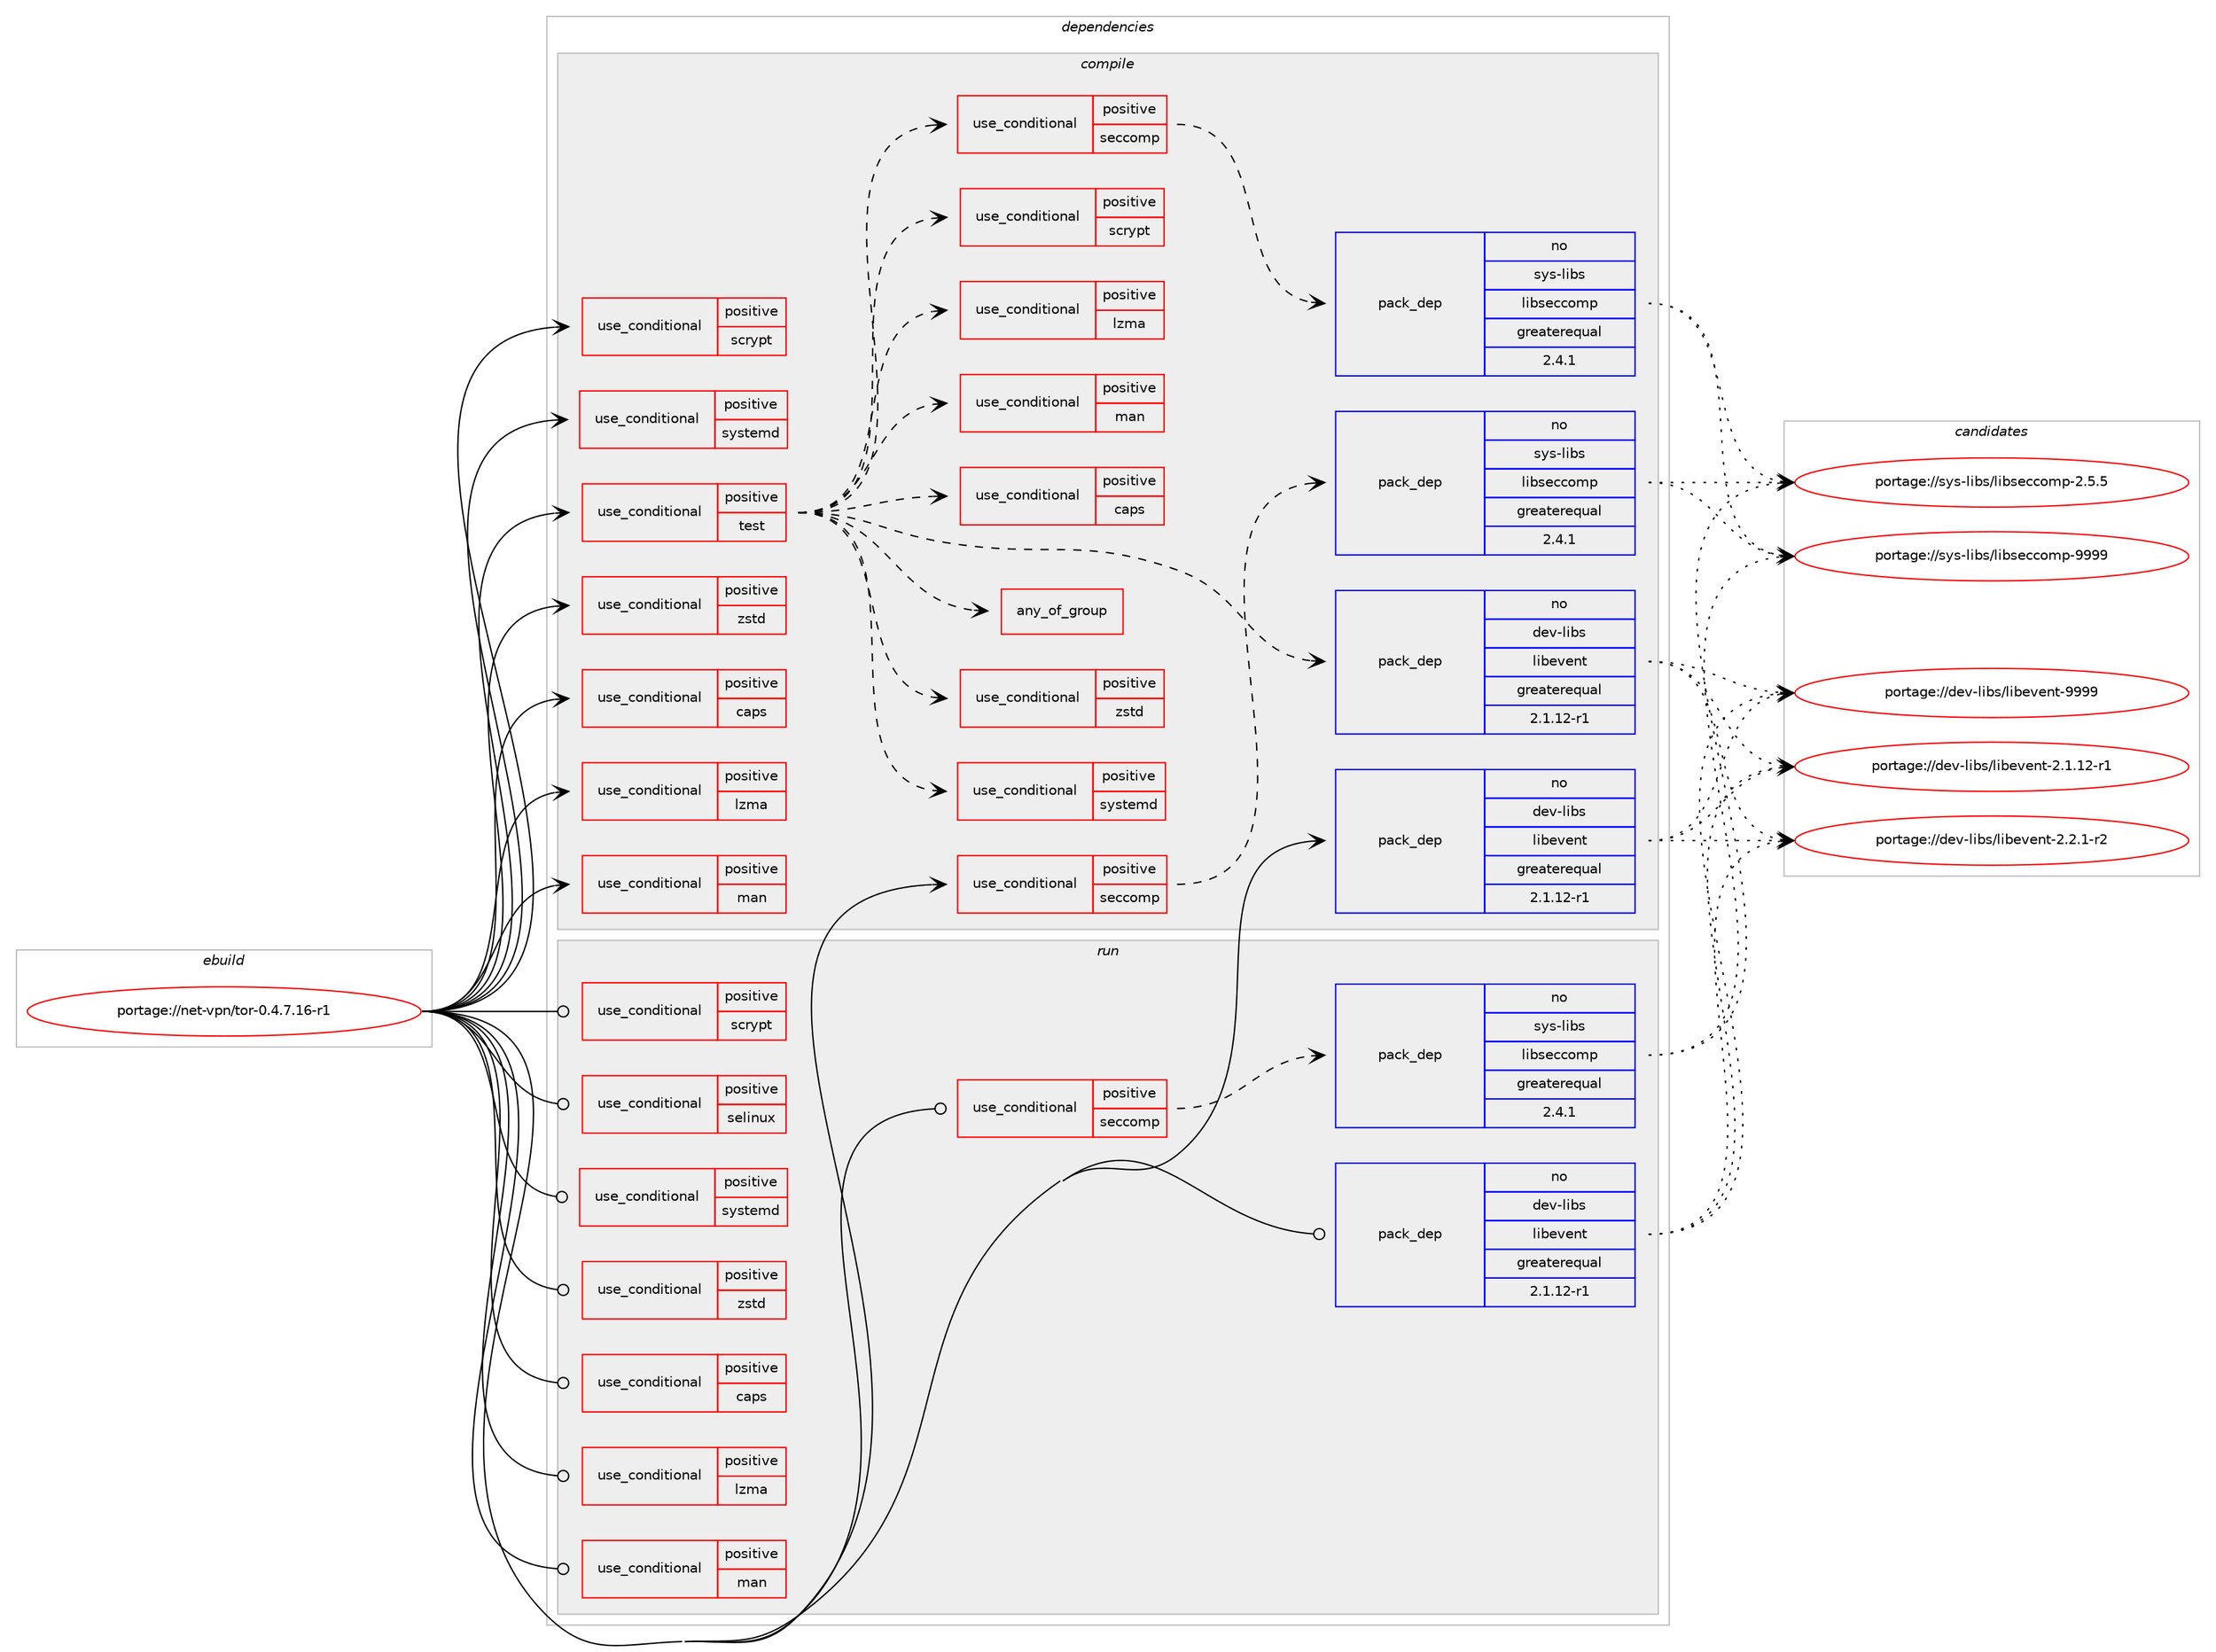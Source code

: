 digraph prolog {

# *************
# Graph options
# *************

newrank=true;
concentrate=true;
compound=true;
graph [rankdir=LR,fontname=Helvetica,fontsize=10,ranksep=1.5];#, ranksep=2.5, nodesep=0.2];
edge  [arrowhead=vee];
node  [fontname=Helvetica,fontsize=10];

# **********
# The ebuild
# **********

subgraph cluster_leftcol {
color=gray;
rank=same;
label=<<i>ebuild</i>>;
id [label="portage://net-vpn/tor-0.4.7.16-r1", color=red, width=4, href="../net-vpn/tor-0.4.7.16-r1.svg"];
}

# ****************
# The dependencies
# ****************

subgraph cluster_midcol {
color=gray;
label=<<i>dependencies</i>>;
subgraph cluster_compile {
fillcolor="#eeeeee";
style=filled;
label=<<i>compile</i>>;
subgraph cond6384 {
dependency8967 [label=<<TABLE BORDER="0" CELLBORDER="1" CELLSPACING="0" CELLPADDING="4"><TR><TD ROWSPAN="3" CELLPADDING="10">use_conditional</TD></TR><TR><TD>positive</TD></TR><TR><TD>caps</TD></TR></TABLE>>, shape=none, color=red];
# *** BEGIN UNKNOWN DEPENDENCY TYPE (TODO) ***
# dependency8967 -> package_dependency(portage://net-vpn/tor-0.4.7.16-r1,install,no,sys-libs,libcap,none,[,,],[],[])
# *** END UNKNOWN DEPENDENCY TYPE (TODO) ***

}
id:e -> dependency8967:w [weight=20,style="solid",arrowhead="vee"];
subgraph cond6385 {
dependency8968 [label=<<TABLE BORDER="0" CELLBORDER="1" CELLSPACING="0" CELLPADDING="4"><TR><TD ROWSPAN="3" CELLPADDING="10">use_conditional</TD></TR><TR><TD>positive</TD></TR><TR><TD>lzma</TD></TR></TABLE>>, shape=none, color=red];
# *** BEGIN UNKNOWN DEPENDENCY TYPE (TODO) ***
# dependency8968 -> package_dependency(portage://net-vpn/tor-0.4.7.16-r1,install,no,app-arch,xz-utils,none,[,,],[],[])
# *** END UNKNOWN DEPENDENCY TYPE (TODO) ***

}
id:e -> dependency8968:w [weight=20,style="solid",arrowhead="vee"];
subgraph cond6386 {
dependency8969 [label=<<TABLE BORDER="0" CELLBORDER="1" CELLSPACING="0" CELLPADDING="4"><TR><TD ROWSPAN="3" CELLPADDING="10">use_conditional</TD></TR><TR><TD>positive</TD></TR><TR><TD>man</TD></TR></TABLE>>, shape=none, color=red];
# *** BEGIN UNKNOWN DEPENDENCY TYPE (TODO) ***
# dependency8969 -> package_dependency(portage://net-vpn/tor-0.4.7.16-r1,install,no,app-text,asciidoc,none,[,,],[],[])
# *** END UNKNOWN DEPENDENCY TYPE (TODO) ***

}
id:e -> dependency8969:w [weight=20,style="solid",arrowhead="vee"];
subgraph cond6387 {
dependency8970 [label=<<TABLE BORDER="0" CELLBORDER="1" CELLSPACING="0" CELLPADDING="4"><TR><TD ROWSPAN="3" CELLPADDING="10">use_conditional</TD></TR><TR><TD>positive</TD></TR><TR><TD>scrypt</TD></TR></TABLE>>, shape=none, color=red];
# *** BEGIN UNKNOWN DEPENDENCY TYPE (TODO) ***
# dependency8970 -> package_dependency(portage://net-vpn/tor-0.4.7.16-r1,install,no,app-crypt,libscrypt,none,[,,],[],[])
# *** END UNKNOWN DEPENDENCY TYPE (TODO) ***

}
id:e -> dependency8970:w [weight=20,style="solid",arrowhead="vee"];
subgraph cond6388 {
dependency8971 [label=<<TABLE BORDER="0" CELLBORDER="1" CELLSPACING="0" CELLPADDING="4"><TR><TD ROWSPAN="3" CELLPADDING="10">use_conditional</TD></TR><TR><TD>positive</TD></TR><TR><TD>seccomp</TD></TR></TABLE>>, shape=none, color=red];
subgraph pack2501 {
dependency8972 [label=<<TABLE BORDER="0" CELLBORDER="1" CELLSPACING="0" CELLPADDING="4" WIDTH="220"><TR><TD ROWSPAN="6" CELLPADDING="30">pack_dep</TD></TR><TR><TD WIDTH="110">no</TD></TR><TR><TD>sys-libs</TD></TR><TR><TD>libseccomp</TD></TR><TR><TD>greaterequal</TD></TR><TR><TD>2.4.1</TD></TR></TABLE>>, shape=none, color=blue];
}
dependency8971:e -> dependency8972:w [weight=20,style="dashed",arrowhead="vee"];
}
id:e -> dependency8971:w [weight=20,style="solid",arrowhead="vee"];
subgraph cond6389 {
dependency8973 [label=<<TABLE BORDER="0" CELLBORDER="1" CELLSPACING="0" CELLPADDING="4"><TR><TD ROWSPAN="3" CELLPADDING="10">use_conditional</TD></TR><TR><TD>positive</TD></TR><TR><TD>systemd</TD></TR></TABLE>>, shape=none, color=red];
# *** BEGIN UNKNOWN DEPENDENCY TYPE (TODO) ***
# dependency8973 -> package_dependency(portage://net-vpn/tor-0.4.7.16-r1,install,no,sys-apps,systemd,none,[,,],any_same_slot,[])
# *** END UNKNOWN DEPENDENCY TYPE (TODO) ***

}
id:e -> dependency8973:w [weight=20,style="solid",arrowhead="vee"];
subgraph cond6390 {
dependency8974 [label=<<TABLE BORDER="0" CELLBORDER="1" CELLSPACING="0" CELLPADDING="4"><TR><TD ROWSPAN="3" CELLPADDING="10">use_conditional</TD></TR><TR><TD>positive</TD></TR><TR><TD>test</TD></TR></TABLE>>, shape=none, color=red];
subgraph pack2502 {
dependency8975 [label=<<TABLE BORDER="0" CELLBORDER="1" CELLSPACING="0" CELLPADDING="4" WIDTH="220"><TR><TD ROWSPAN="6" CELLPADDING="30">pack_dep</TD></TR><TR><TD WIDTH="110">no</TD></TR><TR><TD>dev-libs</TD></TR><TR><TD>libevent</TD></TR><TR><TD>greaterequal</TD></TR><TR><TD>2.1.12-r1</TD></TR></TABLE>>, shape=none, color=blue];
}
dependency8974:e -> dependency8975:w [weight=20,style="dashed",arrowhead="vee"];
# *** BEGIN UNKNOWN DEPENDENCY TYPE (TODO) ***
# dependency8974 -> package_dependency(portage://net-vpn/tor-0.4.7.16-r1,install,no,dev-libs,openssl,none,[,,],any_same_slot,[use(disable(bindist),negative)])
# *** END UNKNOWN DEPENDENCY TYPE (TODO) ***

# *** BEGIN UNKNOWN DEPENDENCY TYPE (TODO) ***
# dependency8974 -> package_dependency(portage://net-vpn/tor-0.4.7.16-r1,install,no,sys-libs,zlib,none,[,,],[],[])
# *** END UNKNOWN DEPENDENCY TYPE (TODO) ***

subgraph cond6391 {
dependency8976 [label=<<TABLE BORDER="0" CELLBORDER="1" CELLSPACING="0" CELLPADDING="4"><TR><TD ROWSPAN="3" CELLPADDING="10">use_conditional</TD></TR><TR><TD>positive</TD></TR><TR><TD>caps</TD></TR></TABLE>>, shape=none, color=red];
# *** BEGIN UNKNOWN DEPENDENCY TYPE (TODO) ***
# dependency8976 -> package_dependency(portage://net-vpn/tor-0.4.7.16-r1,install,no,sys-libs,libcap,none,[,,],[],[])
# *** END UNKNOWN DEPENDENCY TYPE (TODO) ***

}
dependency8974:e -> dependency8976:w [weight=20,style="dashed",arrowhead="vee"];
subgraph cond6392 {
dependency8977 [label=<<TABLE BORDER="0" CELLBORDER="1" CELLSPACING="0" CELLPADDING="4"><TR><TD ROWSPAN="3" CELLPADDING="10">use_conditional</TD></TR><TR><TD>positive</TD></TR><TR><TD>man</TD></TR></TABLE>>, shape=none, color=red];
# *** BEGIN UNKNOWN DEPENDENCY TYPE (TODO) ***
# dependency8977 -> package_dependency(portage://net-vpn/tor-0.4.7.16-r1,install,no,app-text,asciidoc,none,[,,],[],[])
# *** END UNKNOWN DEPENDENCY TYPE (TODO) ***

}
dependency8974:e -> dependency8977:w [weight=20,style="dashed",arrowhead="vee"];
subgraph cond6393 {
dependency8978 [label=<<TABLE BORDER="0" CELLBORDER="1" CELLSPACING="0" CELLPADDING="4"><TR><TD ROWSPAN="3" CELLPADDING="10">use_conditional</TD></TR><TR><TD>positive</TD></TR><TR><TD>lzma</TD></TR></TABLE>>, shape=none, color=red];
# *** BEGIN UNKNOWN DEPENDENCY TYPE (TODO) ***
# dependency8978 -> package_dependency(portage://net-vpn/tor-0.4.7.16-r1,install,no,app-arch,xz-utils,none,[,,],[],[])
# *** END UNKNOWN DEPENDENCY TYPE (TODO) ***

}
dependency8974:e -> dependency8978:w [weight=20,style="dashed",arrowhead="vee"];
subgraph cond6394 {
dependency8979 [label=<<TABLE BORDER="0" CELLBORDER="1" CELLSPACING="0" CELLPADDING="4"><TR><TD ROWSPAN="3" CELLPADDING="10">use_conditional</TD></TR><TR><TD>positive</TD></TR><TR><TD>scrypt</TD></TR></TABLE>>, shape=none, color=red];
# *** BEGIN UNKNOWN DEPENDENCY TYPE (TODO) ***
# dependency8979 -> package_dependency(portage://net-vpn/tor-0.4.7.16-r1,install,no,app-crypt,libscrypt,none,[,,],[],[])
# *** END UNKNOWN DEPENDENCY TYPE (TODO) ***

}
dependency8974:e -> dependency8979:w [weight=20,style="dashed",arrowhead="vee"];
subgraph cond6395 {
dependency8980 [label=<<TABLE BORDER="0" CELLBORDER="1" CELLSPACING="0" CELLPADDING="4"><TR><TD ROWSPAN="3" CELLPADDING="10">use_conditional</TD></TR><TR><TD>positive</TD></TR><TR><TD>seccomp</TD></TR></TABLE>>, shape=none, color=red];
subgraph pack2503 {
dependency8981 [label=<<TABLE BORDER="0" CELLBORDER="1" CELLSPACING="0" CELLPADDING="4" WIDTH="220"><TR><TD ROWSPAN="6" CELLPADDING="30">pack_dep</TD></TR><TR><TD WIDTH="110">no</TD></TR><TR><TD>sys-libs</TD></TR><TR><TD>libseccomp</TD></TR><TR><TD>greaterequal</TD></TR><TR><TD>2.4.1</TD></TR></TABLE>>, shape=none, color=blue];
}
dependency8980:e -> dependency8981:w [weight=20,style="dashed",arrowhead="vee"];
}
dependency8974:e -> dependency8980:w [weight=20,style="dashed",arrowhead="vee"];
subgraph cond6396 {
dependency8982 [label=<<TABLE BORDER="0" CELLBORDER="1" CELLSPACING="0" CELLPADDING="4"><TR><TD ROWSPAN="3" CELLPADDING="10">use_conditional</TD></TR><TR><TD>positive</TD></TR><TR><TD>systemd</TD></TR></TABLE>>, shape=none, color=red];
# *** BEGIN UNKNOWN DEPENDENCY TYPE (TODO) ***
# dependency8982 -> package_dependency(portage://net-vpn/tor-0.4.7.16-r1,install,no,sys-apps,systemd,none,[,,],any_same_slot,[])
# *** END UNKNOWN DEPENDENCY TYPE (TODO) ***

}
dependency8974:e -> dependency8982:w [weight=20,style="dashed",arrowhead="vee"];
subgraph cond6397 {
dependency8983 [label=<<TABLE BORDER="0" CELLBORDER="1" CELLSPACING="0" CELLPADDING="4"><TR><TD ROWSPAN="3" CELLPADDING="10">use_conditional</TD></TR><TR><TD>positive</TD></TR><TR><TD>zstd</TD></TR></TABLE>>, shape=none, color=red];
# *** BEGIN UNKNOWN DEPENDENCY TYPE (TODO) ***
# dependency8983 -> package_dependency(portage://net-vpn/tor-0.4.7.16-r1,install,no,app-arch,zstd,none,[,,],any_same_slot,[])
# *** END UNKNOWN DEPENDENCY TYPE (TODO) ***

}
dependency8974:e -> dependency8983:w [weight=20,style="dashed",arrowhead="vee"];
subgraph any83 {
dependency8984 [label=<<TABLE BORDER="0" CELLBORDER="1" CELLSPACING="0" CELLPADDING="4"><TR><TD CELLPADDING="10">any_of_group</TD></TR></TABLE>>, shape=none, color=red];# *** BEGIN UNKNOWN DEPENDENCY TYPE (TODO) ***
# dependency8984 -> package_dependency(portage://net-vpn/tor-0.4.7.16-r1,install,no,dev-lang,python,none,[,,],[slot(3.12)],[])
# *** END UNKNOWN DEPENDENCY TYPE (TODO) ***

# *** BEGIN UNKNOWN DEPENDENCY TYPE (TODO) ***
# dependency8984 -> package_dependency(portage://net-vpn/tor-0.4.7.16-r1,install,no,dev-lang,python,none,[,,],[slot(3.11)],[])
# *** END UNKNOWN DEPENDENCY TYPE (TODO) ***

# *** BEGIN UNKNOWN DEPENDENCY TYPE (TODO) ***
# dependency8984 -> package_dependency(portage://net-vpn/tor-0.4.7.16-r1,install,no,dev-lang,python,none,[,,],[slot(3.10)],[])
# *** END UNKNOWN DEPENDENCY TYPE (TODO) ***

}
dependency8974:e -> dependency8984:w [weight=20,style="dashed",arrowhead="vee"];
}
id:e -> dependency8974:w [weight=20,style="solid",arrowhead="vee"];
subgraph cond6398 {
dependency8985 [label=<<TABLE BORDER="0" CELLBORDER="1" CELLSPACING="0" CELLPADDING="4"><TR><TD ROWSPAN="3" CELLPADDING="10">use_conditional</TD></TR><TR><TD>positive</TD></TR><TR><TD>zstd</TD></TR></TABLE>>, shape=none, color=red];
# *** BEGIN UNKNOWN DEPENDENCY TYPE (TODO) ***
# dependency8985 -> package_dependency(portage://net-vpn/tor-0.4.7.16-r1,install,no,app-arch,zstd,none,[,,],any_same_slot,[])
# *** END UNKNOWN DEPENDENCY TYPE (TODO) ***

}
id:e -> dependency8985:w [weight=20,style="solid",arrowhead="vee"];
subgraph pack2504 {
dependency8986 [label=<<TABLE BORDER="0" CELLBORDER="1" CELLSPACING="0" CELLPADDING="4" WIDTH="220"><TR><TD ROWSPAN="6" CELLPADDING="30">pack_dep</TD></TR><TR><TD WIDTH="110">no</TD></TR><TR><TD>dev-libs</TD></TR><TR><TD>libevent</TD></TR><TR><TD>greaterequal</TD></TR><TR><TD>2.1.12-r1</TD></TR></TABLE>>, shape=none, color=blue];
}
id:e -> dependency8986:w [weight=20,style="solid",arrowhead="vee"];
# *** BEGIN UNKNOWN DEPENDENCY TYPE (TODO) ***
# id -> package_dependency(portage://net-vpn/tor-0.4.7.16-r1,install,no,dev-libs,openssl,none,[,,],any_same_slot,[use(disable(bindist),negative)])
# *** END UNKNOWN DEPENDENCY TYPE (TODO) ***

# *** BEGIN UNKNOWN DEPENDENCY TYPE (TODO) ***
# id -> package_dependency(portage://net-vpn/tor-0.4.7.16-r1,install,no,sys-libs,zlib,none,[,,],[],[])
# *** END UNKNOWN DEPENDENCY TYPE (TODO) ***

}
subgraph cluster_compileandrun {
fillcolor="#eeeeee";
style=filled;
label=<<i>compile and run</i>>;
}
subgraph cluster_run {
fillcolor="#eeeeee";
style=filled;
label=<<i>run</i>>;
subgraph cond6399 {
dependency8987 [label=<<TABLE BORDER="0" CELLBORDER="1" CELLSPACING="0" CELLPADDING="4"><TR><TD ROWSPAN="3" CELLPADDING="10">use_conditional</TD></TR><TR><TD>positive</TD></TR><TR><TD>caps</TD></TR></TABLE>>, shape=none, color=red];
# *** BEGIN UNKNOWN DEPENDENCY TYPE (TODO) ***
# dependency8987 -> package_dependency(portage://net-vpn/tor-0.4.7.16-r1,run,no,sys-libs,libcap,none,[,,],[],[])
# *** END UNKNOWN DEPENDENCY TYPE (TODO) ***

}
id:e -> dependency8987:w [weight=20,style="solid",arrowhead="odot"];
subgraph cond6400 {
dependency8988 [label=<<TABLE BORDER="0" CELLBORDER="1" CELLSPACING="0" CELLPADDING="4"><TR><TD ROWSPAN="3" CELLPADDING="10">use_conditional</TD></TR><TR><TD>positive</TD></TR><TR><TD>lzma</TD></TR></TABLE>>, shape=none, color=red];
# *** BEGIN UNKNOWN DEPENDENCY TYPE (TODO) ***
# dependency8988 -> package_dependency(portage://net-vpn/tor-0.4.7.16-r1,run,no,app-arch,xz-utils,none,[,,],[],[])
# *** END UNKNOWN DEPENDENCY TYPE (TODO) ***

}
id:e -> dependency8988:w [weight=20,style="solid",arrowhead="odot"];
subgraph cond6401 {
dependency8989 [label=<<TABLE BORDER="0" CELLBORDER="1" CELLSPACING="0" CELLPADDING="4"><TR><TD ROWSPAN="3" CELLPADDING="10">use_conditional</TD></TR><TR><TD>positive</TD></TR><TR><TD>man</TD></TR></TABLE>>, shape=none, color=red];
# *** BEGIN UNKNOWN DEPENDENCY TYPE (TODO) ***
# dependency8989 -> package_dependency(portage://net-vpn/tor-0.4.7.16-r1,run,no,app-text,asciidoc,none,[,,],[],[])
# *** END UNKNOWN DEPENDENCY TYPE (TODO) ***

}
id:e -> dependency8989:w [weight=20,style="solid",arrowhead="odot"];
subgraph cond6402 {
dependency8990 [label=<<TABLE BORDER="0" CELLBORDER="1" CELLSPACING="0" CELLPADDING="4"><TR><TD ROWSPAN="3" CELLPADDING="10">use_conditional</TD></TR><TR><TD>positive</TD></TR><TR><TD>scrypt</TD></TR></TABLE>>, shape=none, color=red];
# *** BEGIN UNKNOWN DEPENDENCY TYPE (TODO) ***
# dependency8990 -> package_dependency(portage://net-vpn/tor-0.4.7.16-r1,run,no,app-crypt,libscrypt,none,[,,],[],[])
# *** END UNKNOWN DEPENDENCY TYPE (TODO) ***

}
id:e -> dependency8990:w [weight=20,style="solid",arrowhead="odot"];
subgraph cond6403 {
dependency8991 [label=<<TABLE BORDER="0" CELLBORDER="1" CELLSPACING="0" CELLPADDING="4"><TR><TD ROWSPAN="3" CELLPADDING="10">use_conditional</TD></TR><TR><TD>positive</TD></TR><TR><TD>seccomp</TD></TR></TABLE>>, shape=none, color=red];
subgraph pack2505 {
dependency8992 [label=<<TABLE BORDER="0" CELLBORDER="1" CELLSPACING="0" CELLPADDING="4" WIDTH="220"><TR><TD ROWSPAN="6" CELLPADDING="30">pack_dep</TD></TR><TR><TD WIDTH="110">no</TD></TR><TR><TD>sys-libs</TD></TR><TR><TD>libseccomp</TD></TR><TR><TD>greaterequal</TD></TR><TR><TD>2.4.1</TD></TR></TABLE>>, shape=none, color=blue];
}
dependency8991:e -> dependency8992:w [weight=20,style="dashed",arrowhead="vee"];
}
id:e -> dependency8991:w [weight=20,style="solid",arrowhead="odot"];
subgraph cond6404 {
dependency8993 [label=<<TABLE BORDER="0" CELLBORDER="1" CELLSPACING="0" CELLPADDING="4"><TR><TD ROWSPAN="3" CELLPADDING="10">use_conditional</TD></TR><TR><TD>positive</TD></TR><TR><TD>selinux</TD></TR></TABLE>>, shape=none, color=red];
# *** BEGIN UNKNOWN DEPENDENCY TYPE (TODO) ***
# dependency8993 -> package_dependency(portage://net-vpn/tor-0.4.7.16-r1,run,no,sec-policy,selinux-tor,none,[,,],[],[])
# *** END UNKNOWN DEPENDENCY TYPE (TODO) ***

}
id:e -> dependency8993:w [weight=20,style="solid",arrowhead="odot"];
subgraph cond6405 {
dependency8994 [label=<<TABLE BORDER="0" CELLBORDER="1" CELLSPACING="0" CELLPADDING="4"><TR><TD ROWSPAN="3" CELLPADDING="10">use_conditional</TD></TR><TR><TD>positive</TD></TR><TR><TD>systemd</TD></TR></TABLE>>, shape=none, color=red];
# *** BEGIN UNKNOWN DEPENDENCY TYPE (TODO) ***
# dependency8994 -> package_dependency(portage://net-vpn/tor-0.4.7.16-r1,run,no,sys-apps,systemd,none,[,,],any_same_slot,[])
# *** END UNKNOWN DEPENDENCY TYPE (TODO) ***

}
id:e -> dependency8994:w [weight=20,style="solid",arrowhead="odot"];
subgraph cond6406 {
dependency8995 [label=<<TABLE BORDER="0" CELLBORDER="1" CELLSPACING="0" CELLPADDING="4"><TR><TD ROWSPAN="3" CELLPADDING="10">use_conditional</TD></TR><TR><TD>positive</TD></TR><TR><TD>zstd</TD></TR></TABLE>>, shape=none, color=red];
# *** BEGIN UNKNOWN DEPENDENCY TYPE (TODO) ***
# dependency8995 -> package_dependency(portage://net-vpn/tor-0.4.7.16-r1,run,no,app-arch,zstd,none,[,,],any_same_slot,[])
# *** END UNKNOWN DEPENDENCY TYPE (TODO) ***

}
id:e -> dependency8995:w [weight=20,style="solid",arrowhead="odot"];
# *** BEGIN UNKNOWN DEPENDENCY TYPE (TODO) ***
# id -> package_dependency(portage://net-vpn/tor-0.4.7.16-r1,run,no,acct-group,tor,none,[,,],[],[])
# *** END UNKNOWN DEPENDENCY TYPE (TODO) ***

# *** BEGIN UNKNOWN DEPENDENCY TYPE (TODO) ***
# id -> package_dependency(portage://net-vpn/tor-0.4.7.16-r1,run,no,acct-user,tor,none,[,,],[],[])
# *** END UNKNOWN DEPENDENCY TYPE (TODO) ***

subgraph pack2506 {
dependency8996 [label=<<TABLE BORDER="0" CELLBORDER="1" CELLSPACING="0" CELLPADDING="4" WIDTH="220"><TR><TD ROWSPAN="6" CELLPADDING="30">pack_dep</TD></TR><TR><TD WIDTH="110">no</TD></TR><TR><TD>dev-libs</TD></TR><TR><TD>libevent</TD></TR><TR><TD>greaterequal</TD></TR><TR><TD>2.1.12-r1</TD></TR></TABLE>>, shape=none, color=blue];
}
id:e -> dependency8996:w [weight=20,style="solid",arrowhead="odot"];
# *** BEGIN UNKNOWN DEPENDENCY TYPE (TODO) ***
# id -> package_dependency(portage://net-vpn/tor-0.4.7.16-r1,run,no,dev-libs,openssl,none,[,,],any_same_slot,[use(disable(bindist),negative)])
# *** END UNKNOWN DEPENDENCY TYPE (TODO) ***

# *** BEGIN UNKNOWN DEPENDENCY TYPE (TODO) ***
# id -> package_dependency(portage://net-vpn/tor-0.4.7.16-r1,run,no,sys-libs,zlib,none,[,,],[],[])
# *** END UNKNOWN DEPENDENCY TYPE (TODO) ***

}
}

# **************
# The candidates
# **************

subgraph cluster_choices {
rank=same;
color=gray;
label=<<i>candidates</i>>;

subgraph choice2501 {
color=black;
nodesep=1;
choice115121115451081059811547108105981151019999111109112455046534653 [label="portage://sys-libs/libseccomp-2.5.5", color=red, width=4,href="../sys-libs/libseccomp-2.5.5.svg"];
choice1151211154510810598115471081059811510199991111091124557575757 [label="portage://sys-libs/libseccomp-9999", color=red, width=4,href="../sys-libs/libseccomp-9999.svg"];
dependency8972:e -> choice115121115451081059811547108105981151019999111109112455046534653:w [style=dotted,weight="100"];
dependency8972:e -> choice1151211154510810598115471081059811510199991111091124557575757:w [style=dotted,weight="100"];
}
subgraph choice2502 {
color=black;
nodesep=1;
choice10010111845108105981154710810598101118101110116455046494649504511449 [label="portage://dev-libs/libevent-2.1.12-r1", color=red, width=4,href="../dev-libs/libevent-2.1.12-r1.svg"];
choice100101118451081059811547108105981011181011101164550465046494511450 [label="portage://dev-libs/libevent-2.2.1-r2", color=red, width=4,href="../dev-libs/libevent-2.2.1-r2.svg"];
choice100101118451081059811547108105981011181011101164557575757 [label="portage://dev-libs/libevent-9999", color=red, width=4,href="../dev-libs/libevent-9999.svg"];
dependency8975:e -> choice10010111845108105981154710810598101118101110116455046494649504511449:w [style=dotted,weight="100"];
dependency8975:e -> choice100101118451081059811547108105981011181011101164550465046494511450:w [style=dotted,weight="100"];
dependency8975:e -> choice100101118451081059811547108105981011181011101164557575757:w [style=dotted,weight="100"];
}
subgraph choice2503 {
color=black;
nodesep=1;
choice115121115451081059811547108105981151019999111109112455046534653 [label="portage://sys-libs/libseccomp-2.5.5", color=red, width=4,href="../sys-libs/libseccomp-2.5.5.svg"];
choice1151211154510810598115471081059811510199991111091124557575757 [label="portage://sys-libs/libseccomp-9999", color=red, width=4,href="../sys-libs/libseccomp-9999.svg"];
dependency8981:e -> choice115121115451081059811547108105981151019999111109112455046534653:w [style=dotted,weight="100"];
dependency8981:e -> choice1151211154510810598115471081059811510199991111091124557575757:w [style=dotted,weight="100"];
}
subgraph choice2504 {
color=black;
nodesep=1;
choice10010111845108105981154710810598101118101110116455046494649504511449 [label="portage://dev-libs/libevent-2.1.12-r1", color=red, width=4,href="../dev-libs/libevent-2.1.12-r1.svg"];
choice100101118451081059811547108105981011181011101164550465046494511450 [label="portage://dev-libs/libevent-2.2.1-r2", color=red, width=4,href="../dev-libs/libevent-2.2.1-r2.svg"];
choice100101118451081059811547108105981011181011101164557575757 [label="portage://dev-libs/libevent-9999", color=red, width=4,href="../dev-libs/libevent-9999.svg"];
dependency8986:e -> choice10010111845108105981154710810598101118101110116455046494649504511449:w [style=dotted,weight="100"];
dependency8986:e -> choice100101118451081059811547108105981011181011101164550465046494511450:w [style=dotted,weight="100"];
dependency8986:e -> choice100101118451081059811547108105981011181011101164557575757:w [style=dotted,weight="100"];
}
subgraph choice2505 {
color=black;
nodesep=1;
choice115121115451081059811547108105981151019999111109112455046534653 [label="portage://sys-libs/libseccomp-2.5.5", color=red, width=4,href="../sys-libs/libseccomp-2.5.5.svg"];
choice1151211154510810598115471081059811510199991111091124557575757 [label="portage://sys-libs/libseccomp-9999", color=red, width=4,href="../sys-libs/libseccomp-9999.svg"];
dependency8992:e -> choice115121115451081059811547108105981151019999111109112455046534653:w [style=dotted,weight="100"];
dependency8992:e -> choice1151211154510810598115471081059811510199991111091124557575757:w [style=dotted,weight="100"];
}
subgraph choice2506 {
color=black;
nodesep=1;
choice10010111845108105981154710810598101118101110116455046494649504511449 [label="portage://dev-libs/libevent-2.1.12-r1", color=red, width=4,href="../dev-libs/libevent-2.1.12-r1.svg"];
choice100101118451081059811547108105981011181011101164550465046494511450 [label="portage://dev-libs/libevent-2.2.1-r2", color=red, width=4,href="../dev-libs/libevent-2.2.1-r2.svg"];
choice100101118451081059811547108105981011181011101164557575757 [label="portage://dev-libs/libevent-9999", color=red, width=4,href="../dev-libs/libevent-9999.svg"];
dependency8996:e -> choice10010111845108105981154710810598101118101110116455046494649504511449:w [style=dotted,weight="100"];
dependency8996:e -> choice100101118451081059811547108105981011181011101164550465046494511450:w [style=dotted,weight="100"];
dependency8996:e -> choice100101118451081059811547108105981011181011101164557575757:w [style=dotted,weight="100"];
}
}

}
